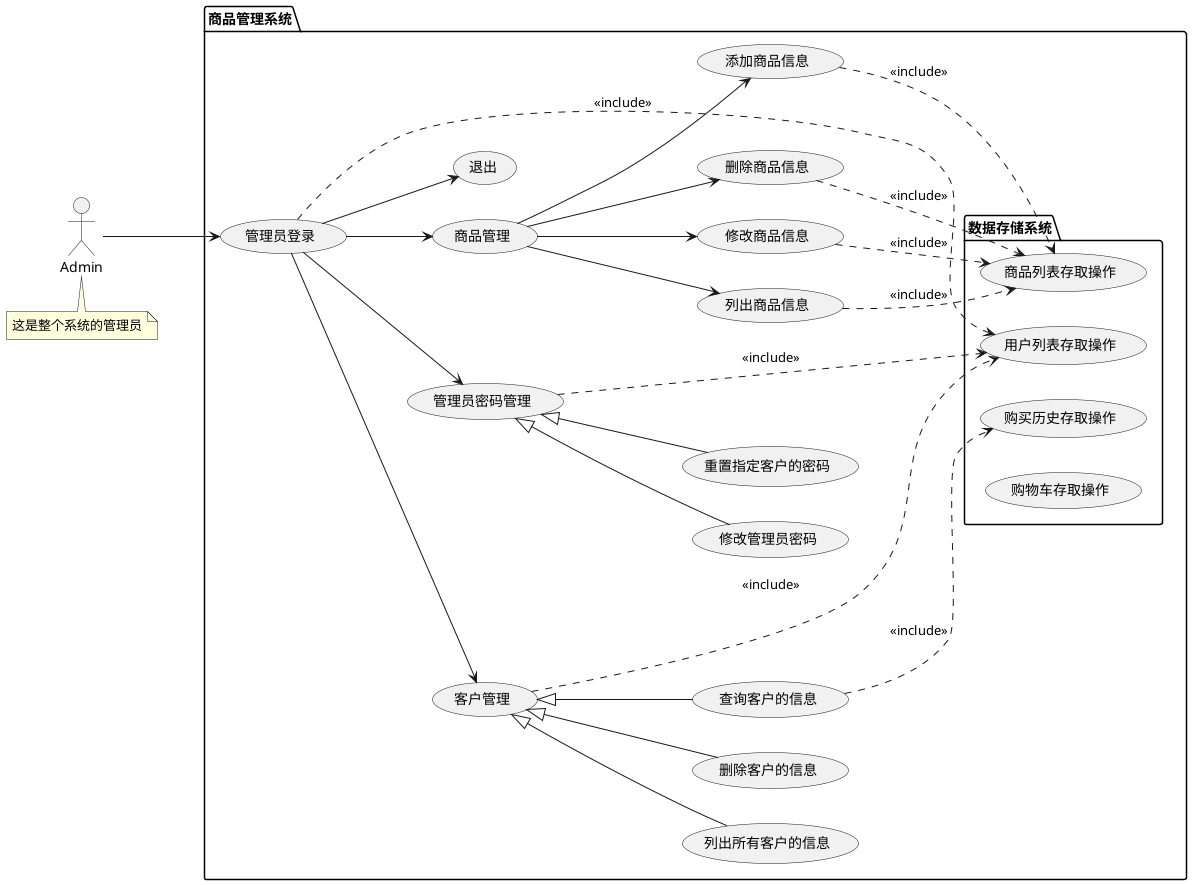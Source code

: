 @startuml
'https://plantuml.com/use-case-diagram

':Main Admin: as Admin
left to right direction

actor Admin
package 商品管理系统{

package 数据存储系统{
    usecase (用户列表存取操作)
    usecase (商品列表存取操作)
    usecase (购买历史存取操作)
    usecase (购物车存取操作)
}

Admin --> (管理员登录)
(管理员登录) ..> (用户列表存取操作):<<include>>

(管理员登录) --> (客户管理)
(管理员登录) --> (管理员密码管理)
(管理员登录) --> (商品管理)
(管理员登录) -->  (退出)

(管理员密码管理) <|-- (修改管理员密码)
(管理员密码管理) <|-- (重置指定客户的密码)
(管理员密码管理) ..> (用户列表存取操作):<<include>>

(客户管理) <|-- (列出所有客户的信息)
(客户管理) <|-- (删除客户的信息)
(客户管理) <|-- (查询客户的信息)
(客户管理) ..> (用户列表存取操作):<<include>>
(查询客户的信息) ..> (购买历史存取操作):<<include>>

(商品管理) --> (列出商品信息)
(商品管理) --> (修改商品信息)
(商品管理) --> (删除商品信息)
(商品管理) --> (添加商品信息)
(列出商品信息) ..> (商品列表存取操作):<<include>>
(修改商品信息) ..> (商品列表存取操作):<<include>>
(删除商品信息) ..> (商品列表存取操作):<<include>>
(添加商品信息) ..> (商品列表存取操作):<<include>>


}

'(登录) --> (输入用户名)



note bottom of Admin : 这是整个系统的管理员


@enduml